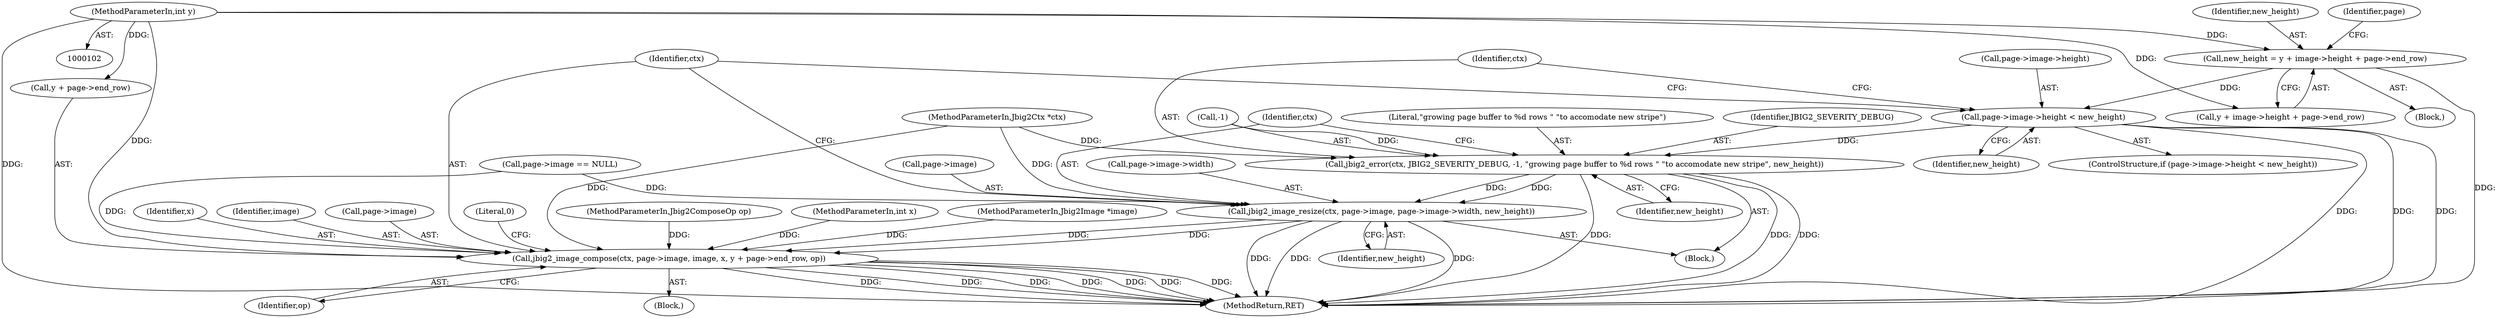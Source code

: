 digraph "0_ghostscript_e698d5c11d27212aa1098bc5b1673a3378563092_10@integer" {
"1000131" [label="(Call,new_height = y + image->height + page->end_row)"];
"1000107" [label="(MethodParameterIn,int y)"];
"1000143" [label="(Call,page->image->height < new_height)"];
"1000151" [label="(Call,jbig2_error(ctx, JBIG2_SEVERITY_DEBUG, -1, \"growing page buffer to %d rows \" \"to accomodate new stripe\", new_height))"];
"1000158" [label="(Call,jbig2_image_resize(ctx, page->image, page->image->width, new_height))"];
"1000169" [label="(Call,jbig2_image_compose(ctx, page->image, image, x, y + page->end_row, op))"];
"1000154" [label="(Call,-1)"];
"1000168" [label="(Identifier,new_height)"];
"1000142" [label="(ControlStructure,if (page->image->height < new_height))"];
"1000175" [label="(Identifier,x)"];
"1000176" [label="(Call,y + page->end_row)"];
"1000149" [label="(Identifier,new_height)"];
"1000163" [label="(Call,page->image->width)"];
"1000109" [label="(Block,)"];
"1000169" [label="(Call,jbig2_image_compose(ctx, page->image, image, x, y + page->end_row, op))"];
"1000174" [label="(Identifier,image)"];
"1000170" [label="(Identifier,ctx)"];
"1000171" [label="(Call,page->image)"];
"1000108" [label="(MethodParameterIn,Jbig2ComposeOp op)"];
"1000152" [label="(Identifier,ctx)"];
"1000159" [label="(Identifier,ctx)"];
"1000181" [label="(Identifier,op)"];
"1000151" [label="(Call,jbig2_error(ctx, JBIG2_SEVERITY_DEBUG, -1, \"growing page buffer to %d rows \" \"to accomodate new stripe\", new_height))"];
"1000131" [label="(Call,new_height = y + image->height + page->end_row)"];
"1000144" [label="(Call,page->image->height)"];
"1000153" [label="(Identifier,JBIG2_SEVERITY_DEBUG)"];
"1000143" [label="(Call,page->image->height < new_height)"];
"1000107" [label="(MethodParameterIn,int y)"];
"1000150" [label="(Block,)"];
"1000160" [label="(Call,page->image)"];
"1000132" [label="(Identifier,new_height)"];
"1000146" [label="(Identifier,page)"];
"1000156" [label="(Literal,\"growing page buffer to %d rows \" \"to accomodate new stripe\")"];
"1000106" [label="(MethodParameterIn,int x)"];
"1000105" [label="(MethodParameterIn,Jbig2Image *image)"];
"1000158" [label="(Call,jbig2_image_resize(ctx, page->image, page->image->width, new_height))"];
"1000133" [label="(Call,y + image->height + page->end_row)"];
"1000184" [label="(MethodReturn,RET)"];
"1000103" [label="(MethodParameterIn,Jbig2Ctx *ctx)"];
"1000129" [label="(Block,)"];
"1000183" [label="(Literal,0)"];
"1000157" [label="(Identifier,new_height)"];
"1000111" [label="(Call,page->image == NULL)"];
"1000131" -> "1000129"  [label="AST: "];
"1000131" -> "1000133"  [label="CFG: "];
"1000132" -> "1000131"  [label="AST: "];
"1000133" -> "1000131"  [label="AST: "];
"1000146" -> "1000131"  [label="CFG: "];
"1000131" -> "1000184"  [label="DDG: "];
"1000107" -> "1000131"  [label="DDG: "];
"1000131" -> "1000143"  [label="DDG: "];
"1000107" -> "1000102"  [label="AST: "];
"1000107" -> "1000184"  [label="DDG: "];
"1000107" -> "1000133"  [label="DDG: "];
"1000107" -> "1000169"  [label="DDG: "];
"1000107" -> "1000176"  [label="DDG: "];
"1000143" -> "1000142"  [label="AST: "];
"1000143" -> "1000149"  [label="CFG: "];
"1000144" -> "1000143"  [label="AST: "];
"1000149" -> "1000143"  [label="AST: "];
"1000152" -> "1000143"  [label="CFG: "];
"1000170" -> "1000143"  [label="CFG: "];
"1000143" -> "1000184"  [label="DDG: "];
"1000143" -> "1000184"  [label="DDG: "];
"1000143" -> "1000184"  [label="DDG: "];
"1000143" -> "1000151"  [label="DDG: "];
"1000151" -> "1000150"  [label="AST: "];
"1000151" -> "1000157"  [label="CFG: "];
"1000152" -> "1000151"  [label="AST: "];
"1000153" -> "1000151"  [label="AST: "];
"1000154" -> "1000151"  [label="AST: "];
"1000156" -> "1000151"  [label="AST: "];
"1000157" -> "1000151"  [label="AST: "];
"1000159" -> "1000151"  [label="CFG: "];
"1000151" -> "1000184"  [label="DDG: "];
"1000151" -> "1000184"  [label="DDG: "];
"1000151" -> "1000184"  [label="DDG: "];
"1000103" -> "1000151"  [label="DDG: "];
"1000154" -> "1000151"  [label="DDG: "];
"1000151" -> "1000158"  [label="DDG: "];
"1000151" -> "1000158"  [label="DDG: "];
"1000158" -> "1000150"  [label="AST: "];
"1000158" -> "1000168"  [label="CFG: "];
"1000159" -> "1000158"  [label="AST: "];
"1000160" -> "1000158"  [label="AST: "];
"1000163" -> "1000158"  [label="AST: "];
"1000168" -> "1000158"  [label="AST: "];
"1000170" -> "1000158"  [label="CFG: "];
"1000158" -> "1000184"  [label="DDG: "];
"1000158" -> "1000184"  [label="DDG: "];
"1000158" -> "1000184"  [label="DDG: "];
"1000103" -> "1000158"  [label="DDG: "];
"1000111" -> "1000158"  [label="DDG: "];
"1000158" -> "1000169"  [label="DDG: "];
"1000158" -> "1000169"  [label="DDG: "];
"1000169" -> "1000109"  [label="AST: "];
"1000169" -> "1000181"  [label="CFG: "];
"1000170" -> "1000169"  [label="AST: "];
"1000171" -> "1000169"  [label="AST: "];
"1000174" -> "1000169"  [label="AST: "];
"1000175" -> "1000169"  [label="AST: "];
"1000176" -> "1000169"  [label="AST: "];
"1000181" -> "1000169"  [label="AST: "];
"1000183" -> "1000169"  [label="CFG: "];
"1000169" -> "1000184"  [label="DDG: "];
"1000169" -> "1000184"  [label="DDG: "];
"1000169" -> "1000184"  [label="DDG: "];
"1000169" -> "1000184"  [label="DDG: "];
"1000169" -> "1000184"  [label="DDG: "];
"1000169" -> "1000184"  [label="DDG: "];
"1000169" -> "1000184"  [label="DDG: "];
"1000103" -> "1000169"  [label="DDG: "];
"1000111" -> "1000169"  [label="DDG: "];
"1000105" -> "1000169"  [label="DDG: "];
"1000106" -> "1000169"  [label="DDG: "];
"1000108" -> "1000169"  [label="DDG: "];
}

